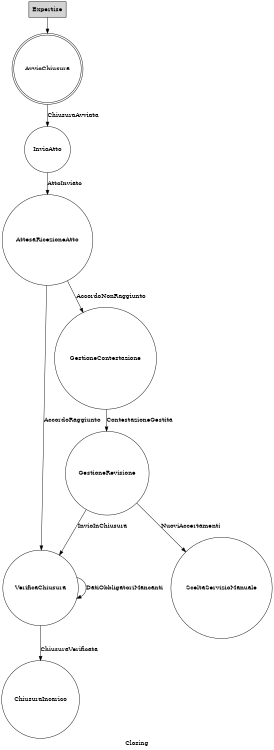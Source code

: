 digraph finite_state_machine {
    rankdir=TB;
    size="8,5"
    label="Closing"
    node [shape = doublecircle]; AvvioChiusura;
    node [shape = circle];

    subgraph Expertise {
        node [style =  filled shape = box]
	    label = "Assessment";
		color=green
        Expertise    
    }


        Expertise                  -> AvvioChiusura
        AvvioChiusura              -> InvioAtto              [ label = "ChiusuraAvviata"]
        InvioAtto                  -> AttesaRicezioneAtto    [ label = "AttoInviato"]
        AttesaRicezioneAtto        -> VerificaChiusura       [ label = "AccordoRaggiunto"]
        AttesaRicezioneAtto        -> GestioneContestazione  [ label = "AccordoNonRaggiunto"]
        VerificaChiusura           -> ChiusuraIncarico       [ label = "ChiusuraVerificata"]
        VerificaChiusura           -> VerificaChiusura       [ label = "DatiObbligatoriMancanti"]
        GestioneContestazione      -> GestioneRevisione      [ label = "ContestazioneGestita"]
        GestioneRevisione          -> SceltaServizioManuale  [ label = "NuoviAccertamenti"]
        GestioneRevisione          -> VerificaChiusura       [ label = "InvioInChiusura"]
         

}